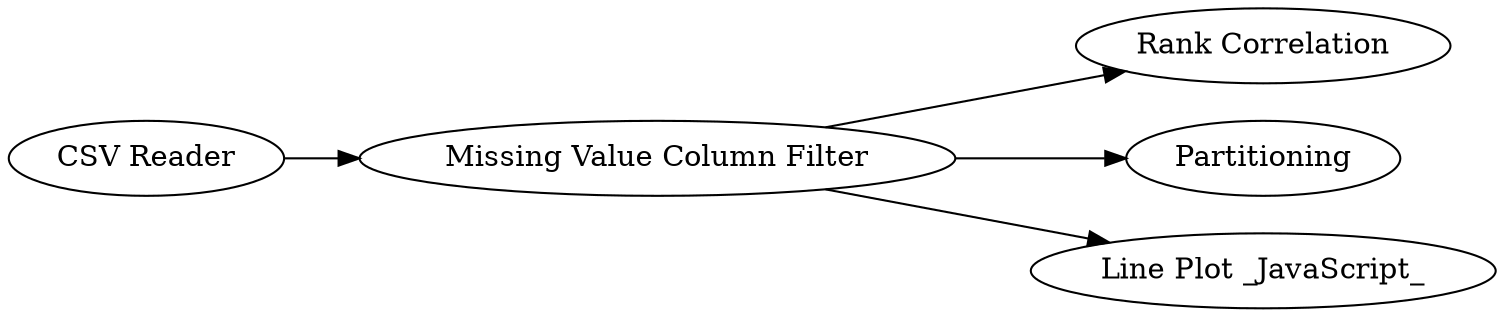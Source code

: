 digraph {
	3 -> 2
	3 -> 4
	1 -> 3
	3 -> 5
	5 [label="Line Plot _JavaScript_"]
	1 [label="CSV Reader"]
	4 [label=Partitioning]
	3 [label="Missing Value Column Filter"]
	2 [label="Rank Correlation"]
	rankdir=LR
}
